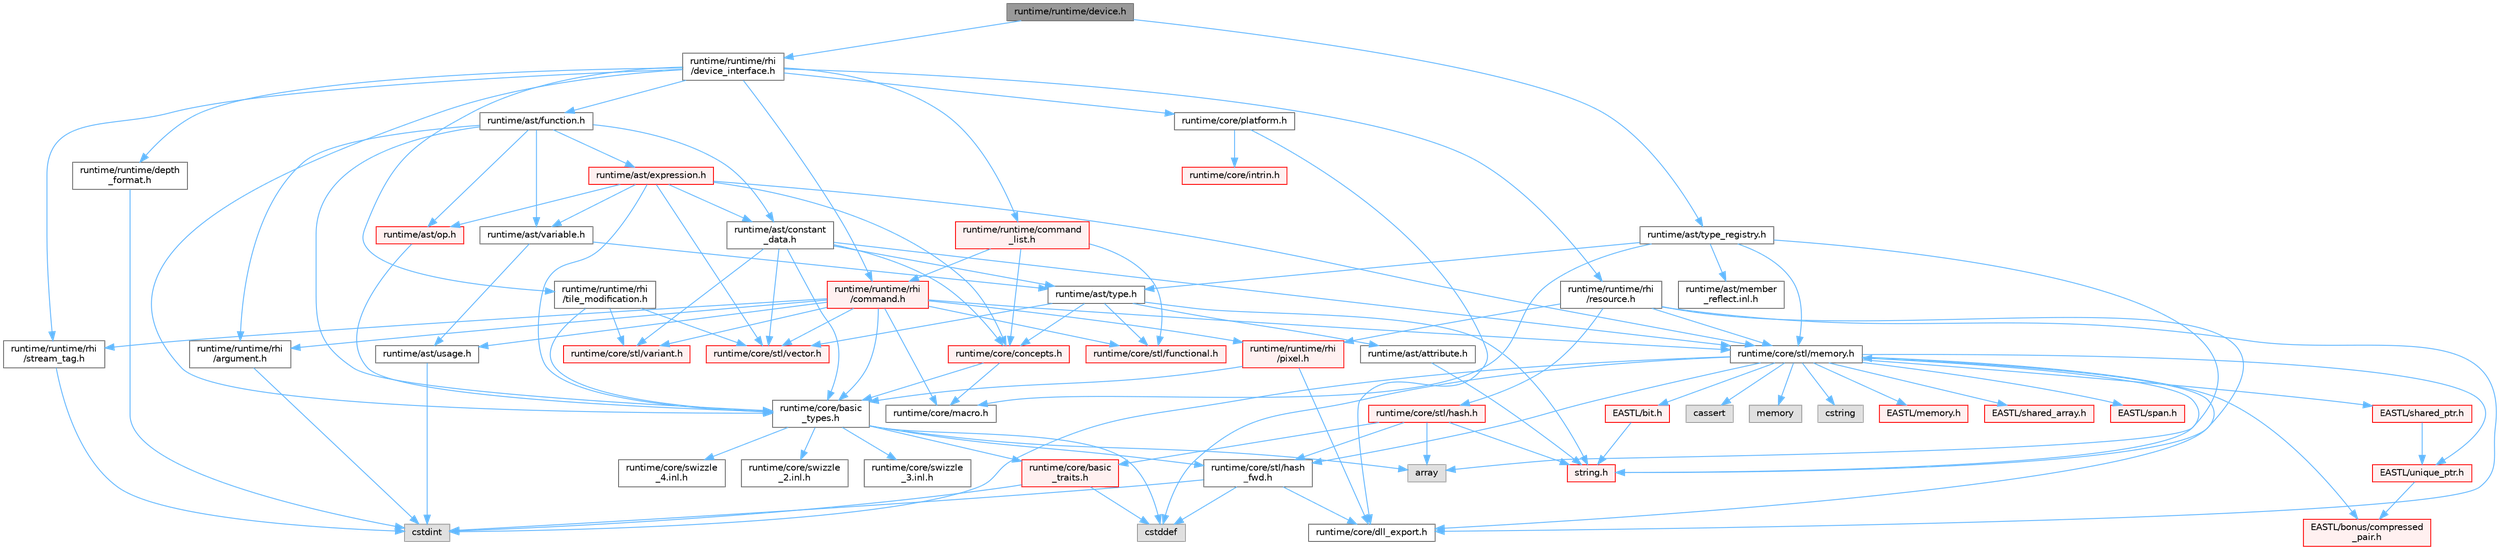 digraph "runtime/runtime/device.h"
{
 // LATEX_PDF_SIZE
  bgcolor="transparent";
  edge [fontname=Helvetica,fontsize=10,labelfontname=Helvetica,labelfontsize=10];
  node [fontname=Helvetica,fontsize=10,shape=box,height=0.2,width=0.4];
  Node1 [id="Node000001",label="runtime/runtime/device.h",height=0.2,width=0.4,color="gray40", fillcolor="grey60", style="filled", fontcolor="black",tooltip=" "];
  Node1 -> Node2 [id="edge1_Node000001_Node000002",color="steelblue1",style="solid",tooltip=" "];
  Node2 [id="Node000002",label="runtime/ast/type_registry.h",height=0.2,width=0.4,color="grey40", fillcolor="white", style="filled",URL="$type__registry_8h.html",tooltip=" "];
  Node2 -> Node3 [id="edge2_Node000002_Node000003",color="steelblue1",style="solid",tooltip=" "];
  Node3 [id="Node000003",label="array",height=0.2,width=0.4,color="grey60", fillcolor="#E0E0E0", style="filled",tooltip=" "];
  Node2 -> Node4 [id="edge3_Node000002_Node000004",color="steelblue1",style="solid",tooltip=" "];
  Node4 [id="Node000004",label="runtime/core/stl/memory.h",height=0.2,width=0.4,color="grey40", fillcolor="white", style="filled",URL="$core_2stl_2memory_8h.html",tooltip=" "];
  Node4 -> Node5 [id="edge4_Node000004_Node000005",color="steelblue1",style="solid",tooltip=" "];
  Node5 [id="Node000005",label="cstddef",height=0.2,width=0.4,color="grey60", fillcolor="#E0E0E0", style="filled",tooltip=" "];
  Node4 -> Node6 [id="edge5_Node000004_Node000006",color="steelblue1",style="solid",tooltip=" "];
  Node6 [id="Node000006",label="cstdint",height=0.2,width=0.4,color="grey60", fillcolor="#E0E0E0", style="filled",tooltip=" "];
  Node4 -> Node7 [id="edge6_Node000004_Node000007",color="steelblue1",style="solid",tooltip=" "];
  Node7 [id="Node000007",label="cassert",height=0.2,width=0.4,color="grey60", fillcolor="#E0E0E0", style="filled",tooltip=" "];
  Node4 -> Node8 [id="edge7_Node000004_Node000008",color="steelblue1",style="solid",tooltip=" "];
  Node8 [id="Node000008",label="memory",height=0.2,width=0.4,color="grey60", fillcolor="#E0E0E0", style="filled",tooltip=" "];
  Node4 -> Node9 [id="edge8_Node000004_Node000009",color="steelblue1",style="solid",tooltip=" "];
  Node9 [id="Node000009",label="cstring",height=0.2,width=0.4,color="grey60", fillcolor="#E0E0E0", style="filled",tooltip=" "];
  Node4 -> Node10 [id="edge9_Node000004_Node000010",color="steelblue1",style="solid",tooltip=" "];
  Node10 [id="Node000010",label="EASTL/bit.h",height=0.2,width=0.4,color="red", fillcolor="#FFF0F0", style="filled",URL="$bit_8h.html",tooltip=" "];
  Node10 -> Node31 [id="edge10_Node000010_Node000031",color="steelblue1",style="solid",tooltip=" "];
  Node31 [id="Node000031",label="string.h",height=0.2,width=0.4,color="red", fillcolor="#FFF0F0", style="filled",URL="$string_8h.html",tooltip=" "];
  Node31 -> Node4 [id="edge11_Node000031_Node000004",color="steelblue1",style="solid",tooltip=" "];
  Node4 -> Node34 [id="edge12_Node000004_Node000034",color="steelblue1",style="solid",tooltip=" "];
  Node34 [id="Node000034",label="EASTL/memory.h",height=0.2,width=0.4,color="red", fillcolor="#FFF0F0", style="filled",URL="$_e_a_s_t_l_2include_2_e_a_s_t_l_2memory_8h.html",tooltip=" "];
  Node4 -> Node62 [id="edge13_Node000004_Node000062",color="steelblue1",style="solid",tooltip=" "];
  Node62 [id="Node000062",label="EASTL/shared_array.h",height=0.2,width=0.4,color="red", fillcolor="#FFF0F0", style="filled",URL="$shared__array_8h.html",tooltip=" "];
  Node4 -> Node65 [id="edge14_Node000004_Node000065",color="steelblue1",style="solid",tooltip=" "];
  Node65 [id="Node000065",label="EASTL/unique_ptr.h",height=0.2,width=0.4,color="red", fillcolor="#FFF0F0", style="filled",URL="$unique__ptr_8h.html",tooltip=" "];
  Node65 -> Node66 [id="edge15_Node000065_Node000066",color="steelblue1",style="solid",tooltip=" "];
  Node66 [id="Node000066",label="EASTL/bonus/compressed\l_pair.h",height=0.2,width=0.4,color="red", fillcolor="#FFF0F0", style="filled",URL="$compressed__pair_8h.html",tooltip=" "];
  Node4 -> Node68 [id="edge16_Node000004_Node000068",color="steelblue1",style="solid",tooltip=" "];
  Node68 [id="Node000068",label="EASTL/shared_ptr.h",height=0.2,width=0.4,color="red", fillcolor="#FFF0F0", style="filled",URL="$shared__ptr_8h.html",tooltip=" "];
  Node68 -> Node65 [id="edge17_Node000068_Node000065",color="steelblue1",style="solid",tooltip=" "];
  Node4 -> Node148 [id="edge18_Node000004_Node000148",color="steelblue1",style="solid",tooltip=" "];
  Node148 [id="Node000148",label="EASTL/span.h",height=0.2,width=0.4,color="red", fillcolor="#FFF0F0", style="filled",URL="$span_8h.html",tooltip=" "];
  Node4 -> Node66 [id="edge19_Node000004_Node000066",color="steelblue1",style="solid",tooltip=" "];
  Node4 -> Node150 [id="edge20_Node000004_Node000150",color="steelblue1",style="solid",tooltip=" "];
  Node150 [id="Node000150",label="runtime/core/dll_export.h",height=0.2,width=0.4,color="grey40", fillcolor="white", style="filled",URL="$dll__export_8h.html",tooltip=" "];
  Node4 -> Node151 [id="edge21_Node000004_Node000151",color="steelblue1",style="solid",tooltip=" "];
  Node151 [id="Node000151",label="runtime/core/stl/hash\l_fwd.h",height=0.2,width=0.4,color="grey40", fillcolor="white", style="filled",URL="$hash__fwd_8h.html",tooltip=" "];
  Node151 -> Node5 [id="edge22_Node000151_Node000005",color="steelblue1",style="solid",tooltip=" "];
  Node151 -> Node6 [id="edge23_Node000151_Node000006",color="steelblue1",style="solid",tooltip=" "];
  Node151 -> Node150 [id="edge24_Node000151_Node000150",color="steelblue1",style="solid",tooltip=" "];
  Node2 -> Node152 [id="edge25_Node000002_Node000152",color="steelblue1",style="solid",tooltip=" "];
  Node152 [id="Node000152",label="runtime/core/macro.h",height=0.2,width=0.4,color="grey40", fillcolor="white", style="filled",URL="$macro_8h.html",tooltip=" "];
  Node2 -> Node153 [id="edge26_Node000002_Node000153",color="steelblue1",style="solid",tooltip=" "];
  Node153 [id="Node000153",label="runtime/ast/type.h",height=0.2,width=0.4,color="grey40", fillcolor="white", style="filled",URL="$type_8h.html",tooltip=" "];
  Node153 -> Node154 [id="edge27_Node000153_Node000154",color="steelblue1",style="solid",tooltip=" "];
  Node154 [id="Node000154",label="runtime/core/stl/vector.h",height=0.2,width=0.4,color="red", fillcolor="#FFF0F0", style="filled",URL="$core_2stl_2vector_8h.html",tooltip=" "];
  Node153 -> Node31 [id="edge28_Node000153_Node000031",color="steelblue1",style="solid",tooltip=" "];
  Node153 -> Node161 [id="edge29_Node000153_Node000161",color="steelblue1",style="solid",tooltip=" "];
  Node161 [id="Node000161",label="runtime/core/stl/functional.h",height=0.2,width=0.4,color="red", fillcolor="#FFF0F0", style="filled",URL="$core_2stl_2functional_8h.html",tooltip=" "];
  Node153 -> Node164 [id="edge30_Node000153_Node000164",color="steelblue1",style="solid",tooltip=" "];
  Node164 [id="Node000164",label="runtime/core/concepts.h",height=0.2,width=0.4,color="red", fillcolor="#FFF0F0", style="filled",URL="$concepts_8h.html",tooltip=" "];
  Node164 -> Node152 [id="edge31_Node000164_Node000152",color="steelblue1",style="solid",tooltip=" "];
  Node164 -> Node165 [id="edge32_Node000164_Node000165",color="steelblue1",style="solid",tooltip=" "];
  Node165 [id="Node000165",label="runtime/core/basic\l_types.h",height=0.2,width=0.4,color="grey40", fillcolor="white", style="filled",URL="$basic__types_8h.html",tooltip=" "];
  Node165 -> Node5 [id="edge33_Node000165_Node000005",color="steelblue1",style="solid",tooltip=" "];
  Node165 -> Node3 [id="edge34_Node000165_Node000003",color="steelblue1",style="solid",tooltip=" "];
  Node165 -> Node151 [id="edge35_Node000165_Node000151",color="steelblue1",style="solid",tooltip=" "];
  Node165 -> Node166 [id="edge36_Node000165_Node000166",color="steelblue1",style="solid",tooltip=" "];
  Node166 [id="Node000166",label="runtime/core/basic\l_traits.h",height=0.2,width=0.4,color="red", fillcolor="#FFF0F0", style="filled",URL="$basic__traits_8h.html",tooltip=" "];
  Node166 -> Node6 [id="edge37_Node000166_Node000006",color="steelblue1",style="solid",tooltip=" "];
  Node166 -> Node5 [id="edge38_Node000166_Node000005",color="steelblue1",style="solid",tooltip=" "];
  Node165 -> Node176 [id="edge39_Node000165_Node000176",color="steelblue1",style="solid",tooltip=" "];
  Node176 [id="Node000176",label="runtime/core/swizzle\l_2.inl.h",height=0.2,width=0.4,color="grey40", fillcolor="white", style="filled",URL="$core_2swizzle__2_8inl_8h.html",tooltip=" "];
  Node165 -> Node177 [id="edge40_Node000165_Node000177",color="steelblue1",style="solid",tooltip=" "];
  Node177 [id="Node000177",label="runtime/core/swizzle\l_3.inl.h",height=0.2,width=0.4,color="grey40", fillcolor="white", style="filled",URL="$core_2swizzle__3_8inl_8h.html",tooltip=" "];
  Node165 -> Node178 [id="edge41_Node000165_Node000178",color="steelblue1",style="solid",tooltip=" "];
  Node178 [id="Node000178",label="runtime/core/swizzle\l_4.inl.h",height=0.2,width=0.4,color="grey40", fillcolor="white", style="filled",URL="$core_2swizzle__4_8inl_8h.html",tooltip=" "];
  Node153 -> Node179 [id="edge42_Node000153_Node000179",color="steelblue1",style="solid",tooltip=" "];
  Node179 [id="Node000179",label="runtime/ast/attribute.h",height=0.2,width=0.4,color="grey40", fillcolor="white", style="filled",URL="$attribute_8h.html",tooltip=" "];
  Node179 -> Node31 [id="edge43_Node000179_Node000031",color="steelblue1",style="solid",tooltip=" "];
  Node2 -> Node180 [id="edge44_Node000002_Node000180",color="steelblue1",style="solid",tooltip=" "];
  Node180 [id="Node000180",label="runtime/ast/member\l_reflect.inl.h",height=0.2,width=0.4,color="grey40", fillcolor="white", style="filled",URL="$member__reflect_8inl_8h.html",tooltip=" "];
  Node1 -> Node181 [id="edge45_Node000001_Node000181",color="steelblue1",style="solid",tooltip=" "];
  Node181 [id="Node000181",label="runtime/runtime/rhi\l/device_interface.h",height=0.2,width=0.4,color="grey40", fillcolor="white", style="filled",URL="$device__interface_8h.html",tooltip=" "];
  Node181 -> Node165 [id="edge46_Node000181_Node000165",color="steelblue1",style="solid",tooltip=" "];
  Node181 -> Node182 [id="edge47_Node000181_Node000182",color="steelblue1",style="solid",tooltip=" "];
  Node182 [id="Node000182",label="runtime/core/platform.h",height=0.2,width=0.4,color="grey40", fillcolor="white", style="filled",URL="$core_2_platform_8h.html",tooltip=" "];
  Node182 -> Node150 [id="edge48_Node000182_Node000150",color="steelblue1",style="solid",tooltip=" "];
  Node182 -> Node183 [id="edge49_Node000182_Node000183",color="steelblue1",style="solid",tooltip=" "];
  Node183 [id="Node000183",label="runtime/core/intrin.h",height=0.2,width=0.4,color="red", fillcolor="#FFF0F0", style="filled",URL="$intrin_8h.html",tooltip=" "];
  Node181 -> Node185 [id="edge50_Node000181_Node000185",color="steelblue1",style="solid",tooltip=" "];
  Node185 [id="Node000185",label="runtime/ast/function.h",height=0.2,width=0.4,color="grey40", fillcolor="white", style="filled",URL="$ast_2function_8h.html",tooltip=" "];
  Node185 -> Node165 [id="edge51_Node000185_Node000165",color="steelblue1",style="solid",tooltip=" "];
  Node185 -> Node186 [id="edge52_Node000185_Node000186",color="steelblue1",style="solid",tooltip=" "];
  Node186 [id="Node000186",label="runtime/ast/op.h",height=0.2,width=0.4,color="red", fillcolor="#FFF0F0", style="filled",URL="$op_8h.html",tooltip=" "];
  Node186 -> Node165 [id="edge53_Node000186_Node000165",color="steelblue1",style="solid",tooltip=" "];
  Node185 -> Node193 [id="edge54_Node000185_Node000193",color="steelblue1",style="solid",tooltip=" "];
  Node193 [id="Node000193",label="runtime/ast/variable.h",height=0.2,width=0.4,color="grey40", fillcolor="white", style="filled",URL="$variable_8h.html",tooltip=" "];
  Node193 -> Node153 [id="edge55_Node000193_Node000153",color="steelblue1",style="solid",tooltip=" "];
  Node193 -> Node194 [id="edge56_Node000193_Node000194",color="steelblue1",style="solid",tooltip=" "];
  Node194 [id="Node000194",label="runtime/ast/usage.h",height=0.2,width=0.4,color="grey40", fillcolor="white", style="filled",URL="$usage_8h.html",tooltip=" "];
  Node194 -> Node6 [id="edge57_Node000194_Node000006",color="steelblue1",style="solid",tooltip=" "];
  Node185 -> Node195 [id="edge58_Node000185_Node000195",color="steelblue1",style="solid",tooltip=" "];
  Node195 [id="Node000195",label="runtime/ast/expression.h",height=0.2,width=0.4,color="red", fillcolor="#FFF0F0", style="filled",URL="$expression_8h.html",tooltip=" "];
  Node195 -> Node154 [id="edge59_Node000195_Node000154",color="steelblue1",style="solid",tooltip=" "];
  Node195 -> Node4 [id="edge60_Node000195_Node000004",color="steelblue1",style="solid",tooltip=" "];
  Node195 -> Node164 [id="edge61_Node000195_Node000164",color="steelblue1",style="solid",tooltip=" "];
  Node195 -> Node165 [id="edge62_Node000195_Node000165",color="steelblue1",style="solid",tooltip=" "];
  Node195 -> Node193 [id="edge63_Node000195_Node000193",color="steelblue1",style="solid",tooltip=" "];
  Node195 -> Node186 [id="edge64_Node000195_Node000186",color="steelblue1",style="solid",tooltip=" "];
  Node195 -> Node196 [id="edge65_Node000195_Node000196",color="steelblue1",style="solid",tooltip=" "];
  Node196 [id="Node000196",label="runtime/ast/constant\l_data.h",height=0.2,width=0.4,color="grey40", fillcolor="white", style="filled",URL="$constant__data_8h.html",tooltip=" "];
  Node196 -> Node153 [id="edge66_Node000196_Node000153",color="steelblue1",style="solid",tooltip=" "];
  Node196 -> Node197 [id="edge67_Node000196_Node000197",color="steelblue1",style="solid",tooltip=" "];
  Node197 [id="Node000197",label="runtime/core/stl/variant.h",height=0.2,width=0.4,color="red", fillcolor="#FFF0F0", style="filled",URL="$core_2stl_2variant_8h.html",tooltip=" "];
  Node196 -> Node154 [id="edge68_Node000196_Node000154",color="steelblue1",style="solid",tooltip=" "];
  Node196 -> Node4 [id="edge69_Node000196_Node000004",color="steelblue1",style="solid",tooltip=" "];
  Node196 -> Node165 [id="edge70_Node000196_Node000165",color="steelblue1",style="solid",tooltip=" "];
  Node196 -> Node164 [id="edge71_Node000196_Node000164",color="steelblue1",style="solid",tooltip=" "];
  Node185 -> Node196 [id="edge72_Node000185_Node000196",color="steelblue1",style="solid",tooltip=" "];
  Node185 -> Node201 [id="edge73_Node000185_Node000201",color="steelblue1",style="solid",tooltip=" "];
  Node201 [id="Node000201",label="runtime/runtime/rhi\l/argument.h",height=0.2,width=0.4,color="grey40", fillcolor="white", style="filled",URL="$argument_8h.html",tooltip=" "];
  Node201 -> Node6 [id="edge74_Node000201_Node000006",color="steelblue1",style="solid",tooltip=" "];
  Node181 -> Node202 [id="edge75_Node000181_Node000202",color="steelblue1",style="solid",tooltip=" "];
  Node202 [id="Node000202",label="runtime/runtime/rhi\l/resource.h",height=0.2,width=0.4,color="grey40", fillcolor="white", style="filled",URL="$runtime_2rhi_2resource_8h.html",tooltip=" "];
  Node202 -> Node150 [id="edge76_Node000202_Node000150",color="steelblue1",style="solid",tooltip=" "];
  Node202 -> Node4 [id="edge77_Node000202_Node000004",color="steelblue1",style="solid",tooltip=" "];
  Node202 -> Node31 [id="edge78_Node000202_Node000031",color="steelblue1",style="solid",tooltip=" "];
  Node202 -> Node203 [id="edge79_Node000202_Node000203",color="steelblue1",style="solid",tooltip=" "];
  Node203 [id="Node000203",label="runtime/core/stl/hash.h",height=0.2,width=0.4,color="red", fillcolor="#FFF0F0", style="filled",URL="$hash_8h.html",tooltip=" "];
  Node203 -> Node3 [id="edge80_Node000203_Node000003",color="steelblue1",style="solid",tooltip=" "];
  Node203 -> Node151 [id="edge81_Node000203_Node000151",color="steelblue1",style="solid",tooltip=" "];
  Node203 -> Node31 [id="edge82_Node000203_Node000031",color="steelblue1",style="solid",tooltip=" "];
  Node203 -> Node166 [id="edge83_Node000203_Node000166",color="steelblue1",style="solid",tooltip=" "];
  Node202 -> Node204 [id="edge84_Node000202_Node000204",color="steelblue1",style="solid",tooltip=" "];
  Node204 [id="Node000204",label="runtime/runtime/rhi\l/pixel.h",height=0.2,width=0.4,color="red", fillcolor="#FFF0F0", style="filled",URL="$pixel_8h.html",tooltip=" "];
  Node204 -> Node150 [id="edge85_Node000204_Node000150",color="steelblue1",style="solid",tooltip=" "];
  Node204 -> Node165 [id="edge86_Node000204_Node000165",color="steelblue1",style="solid",tooltip=" "];
  Node181 -> Node205 [id="edge87_Node000181_Node000205",color="steelblue1",style="solid",tooltip=" "];
  Node205 [id="Node000205",label="runtime/runtime/rhi\l/stream_tag.h",height=0.2,width=0.4,color="grey40", fillcolor="white", style="filled",URL="$stream__tag_8h.html",tooltip=" "];
  Node205 -> Node6 [id="edge88_Node000205_Node000006",color="steelblue1",style="solid",tooltip=" "];
  Node181 -> Node206 [id="edge89_Node000181_Node000206",color="steelblue1",style="solid",tooltip=" "];
  Node206 [id="Node000206",label="runtime/runtime/rhi\l/command.h",height=0.2,width=0.4,color="red", fillcolor="#FFF0F0", style="filled",URL="$command_8h.html",tooltip=" "];
  Node206 -> Node152 [id="edge90_Node000206_Node000152",color="steelblue1",style="solid",tooltip=" "];
  Node206 -> Node165 [id="edge91_Node000206_Node000165",color="steelblue1",style="solid",tooltip=" "];
  Node206 -> Node154 [id="edge92_Node000206_Node000154",color="steelblue1",style="solid",tooltip=" "];
  Node206 -> Node4 [id="edge93_Node000206_Node000004",color="steelblue1",style="solid",tooltip=" "];
  Node206 -> Node197 [id="edge94_Node000206_Node000197",color="steelblue1",style="solid",tooltip=" "];
  Node206 -> Node161 [id="edge95_Node000206_Node000161",color="steelblue1",style="solid",tooltip=" "];
  Node206 -> Node194 [id="edge96_Node000206_Node000194",color="steelblue1",style="solid",tooltip=" "];
  Node206 -> Node204 [id="edge97_Node000206_Node000204",color="steelblue1",style="solid",tooltip=" "];
  Node206 -> Node205 [id="edge98_Node000206_Node000205",color="steelblue1",style="solid",tooltip=" "];
  Node206 -> Node201 [id="edge99_Node000206_Node000201",color="steelblue1",style="solid",tooltip=" "];
  Node181 -> Node210 [id="edge100_Node000181_Node000210",color="steelblue1",style="solid",tooltip=" "];
  Node210 [id="Node000210",label="runtime/runtime/rhi\l/tile_modification.h",height=0.2,width=0.4,color="grey40", fillcolor="white", style="filled",URL="$tile__modification_8h.html",tooltip=" "];
  Node210 -> Node165 [id="edge101_Node000210_Node000165",color="steelblue1",style="solid",tooltip=" "];
  Node210 -> Node197 [id="edge102_Node000210_Node000197",color="steelblue1",style="solid",tooltip=" "];
  Node210 -> Node154 [id="edge103_Node000210_Node000154",color="steelblue1",style="solid",tooltip=" "];
  Node181 -> Node211 [id="edge104_Node000181_Node000211",color="steelblue1",style="solid",tooltip=" "];
  Node211 [id="Node000211",label="runtime/runtime/command\l_list.h",height=0.2,width=0.4,color="red", fillcolor="#FFF0F0", style="filled",URL="$command__list_8h.html",tooltip=" "];
  Node211 -> Node164 [id="edge105_Node000211_Node000164",color="steelblue1",style="solid",tooltip=" "];
  Node211 -> Node161 [id="edge106_Node000211_Node000161",color="steelblue1",style="solid",tooltip=" "];
  Node211 -> Node206 [id="edge107_Node000211_Node000206",color="steelblue1",style="solid",tooltip=" "];
  Node181 -> Node212 [id="edge108_Node000181_Node000212",color="steelblue1",style="solid",tooltip=" "];
  Node212 [id="Node000212",label="runtime/runtime/depth\l_format.h",height=0.2,width=0.4,color="grey40", fillcolor="white", style="filled",URL="$depth__format_8h.html",tooltip=" "];
  Node212 -> Node6 [id="edge109_Node000212_Node000006",color="steelblue1",style="solid",tooltip=" "];
}
